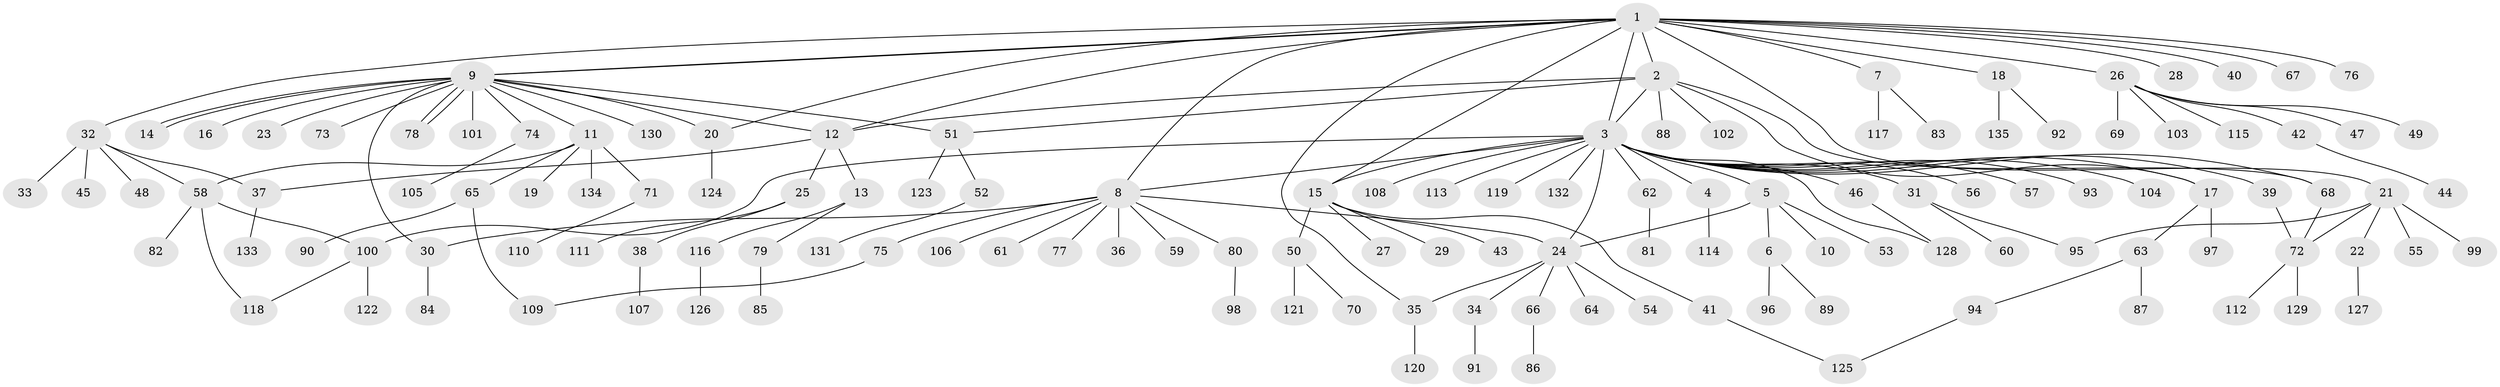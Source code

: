 // coarse degree distribution, {18: 0.009345794392523364, 11: 0.009345794392523364, 25: 0.009345794392523364, 2: 0.205607476635514, 12: 0.009345794392523364, 16: 0.009345794392523364, 1: 0.5981308411214953, 5: 0.028037383177570093, 3: 0.06542056074766354, 6: 0.037383177570093455, 4: 0.018691588785046728}
// Generated by graph-tools (version 1.1) at 2025/51/02/27/25 19:51:58]
// undirected, 135 vertices, 160 edges
graph export_dot {
graph [start="1"]
  node [color=gray90,style=filled];
  1;
  2;
  3;
  4;
  5;
  6;
  7;
  8;
  9;
  10;
  11;
  12;
  13;
  14;
  15;
  16;
  17;
  18;
  19;
  20;
  21;
  22;
  23;
  24;
  25;
  26;
  27;
  28;
  29;
  30;
  31;
  32;
  33;
  34;
  35;
  36;
  37;
  38;
  39;
  40;
  41;
  42;
  43;
  44;
  45;
  46;
  47;
  48;
  49;
  50;
  51;
  52;
  53;
  54;
  55;
  56;
  57;
  58;
  59;
  60;
  61;
  62;
  63;
  64;
  65;
  66;
  67;
  68;
  69;
  70;
  71;
  72;
  73;
  74;
  75;
  76;
  77;
  78;
  79;
  80;
  81;
  82;
  83;
  84;
  85;
  86;
  87;
  88;
  89;
  90;
  91;
  92;
  93;
  94;
  95;
  96;
  97;
  98;
  99;
  100;
  101;
  102;
  103;
  104;
  105;
  106;
  107;
  108;
  109;
  110;
  111;
  112;
  113;
  114;
  115;
  116;
  117;
  118;
  119;
  120;
  121;
  122;
  123;
  124;
  125;
  126;
  127;
  128;
  129;
  130;
  131;
  132;
  133;
  134;
  135;
  1 -- 2;
  1 -- 3;
  1 -- 7;
  1 -- 8;
  1 -- 9;
  1 -- 9;
  1 -- 12;
  1 -- 15;
  1 -- 18;
  1 -- 20;
  1 -- 21;
  1 -- 26;
  1 -- 28;
  1 -- 32;
  1 -- 35;
  1 -- 40;
  1 -- 67;
  1 -- 76;
  2 -- 3;
  2 -- 12;
  2 -- 17;
  2 -- 51;
  2 -- 68;
  2 -- 88;
  2 -- 102;
  3 -- 4;
  3 -- 5;
  3 -- 8;
  3 -- 15;
  3 -- 17;
  3 -- 24;
  3 -- 31;
  3 -- 39;
  3 -- 46;
  3 -- 56;
  3 -- 57;
  3 -- 62;
  3 -- 68;
  3 -- 93;
  3 -- 100;
  3 -- 104;
  3 -- 108;
  3 -- 113;
  3 -- 119;
  3 -- 128;
  3 -- 132;
  4 -- 114;
  5 -- 6;
  5 -- 10;
  5 -- 24;
  5 -- 53;
  6 -- 89;
  6 -- 96;
  7 -- 83;
  7 -- 117;
  8 -- 24;
  8 -- 30;
  8 -- 36;
  8 -- 59;
  8 -- 61;
  8 -- 75;
  8 -- 77;
  8 -- 80;
  8 -- 106;
  9 -- 11;
  9 -- 12;
  9 -- 14;
  9 -- 14;
  9 -- 16;
  9 -- 20;
  9 -- 23;
  9 -- 30;
  9 -- 51;
  9 -- 73;
  9 -- 74;
  9 -- 78;
  9 -- 78;
  9 -- 101;
  9 -- 130;
  11 -- 19;
  11 -- 58;
  11 -- 65;
  11 -- 71;
  11 -- 134;
  12 -- 13;
  12 -- 25;
  12 -- 37;
  13 -- 79;
  13 -- 116;
  15 -- 27;
  15 -- 29;
  15 -- 41;
  15 -- 43;
  15 -- 50;
  17 -- 63;
  17 -- 97;
  18 -- 92;
  18 -- 135;
  20 -- 124;
  21 -- 22;
  21 -- 55;
  21 -- 72;
  21 -- 95;
  21 -- 99;
  22 -- 127;
  24 -- 34;
  24 -- 35;
  24 -- 54;
  24 -- 64;
  24 -- 66;
  25 -- 38;
  25 -- 111;
  26 -- 42;
  26 -- 47;
  26 -- 49;
  26 -- 69;
  26 -- 103;
  26 -- 115;
  30 -- 84;
  31 -- 60;
  31 -- 95;
  32 -- 33;
  32 -- 37;
  32 -- 45;
  32 -- 48;
  32 -- 58;
  34 -- 91;
  35 -- 120;
  37 -- 133;
  38 -- 107;
  39 -- 72;
  41 -- 125;
  42 -- 44;
  46 -- 128;
  50 -- 70;
  50 -- 121;
  51 -- 52;
  51 -- 123;
  52 -- 131;
  58 -- 82;
  58 -- 100;
  58 -- 118;
  62 -- 81;
  63 -- 87;
  63 -- 94;
  65 -- 90;
  65 -- 109;
  66 -- 86;
  68 -- 72;
  71 -- 110;
  72 -- 112;
  72 -- 129;
  74 -- 105;
  75 -- 109;
  79 -- 85;
  80 -- 98;
  94 -- 125;
  100 -- 118;
  100 -- 122;
  116 -- 126;
}
